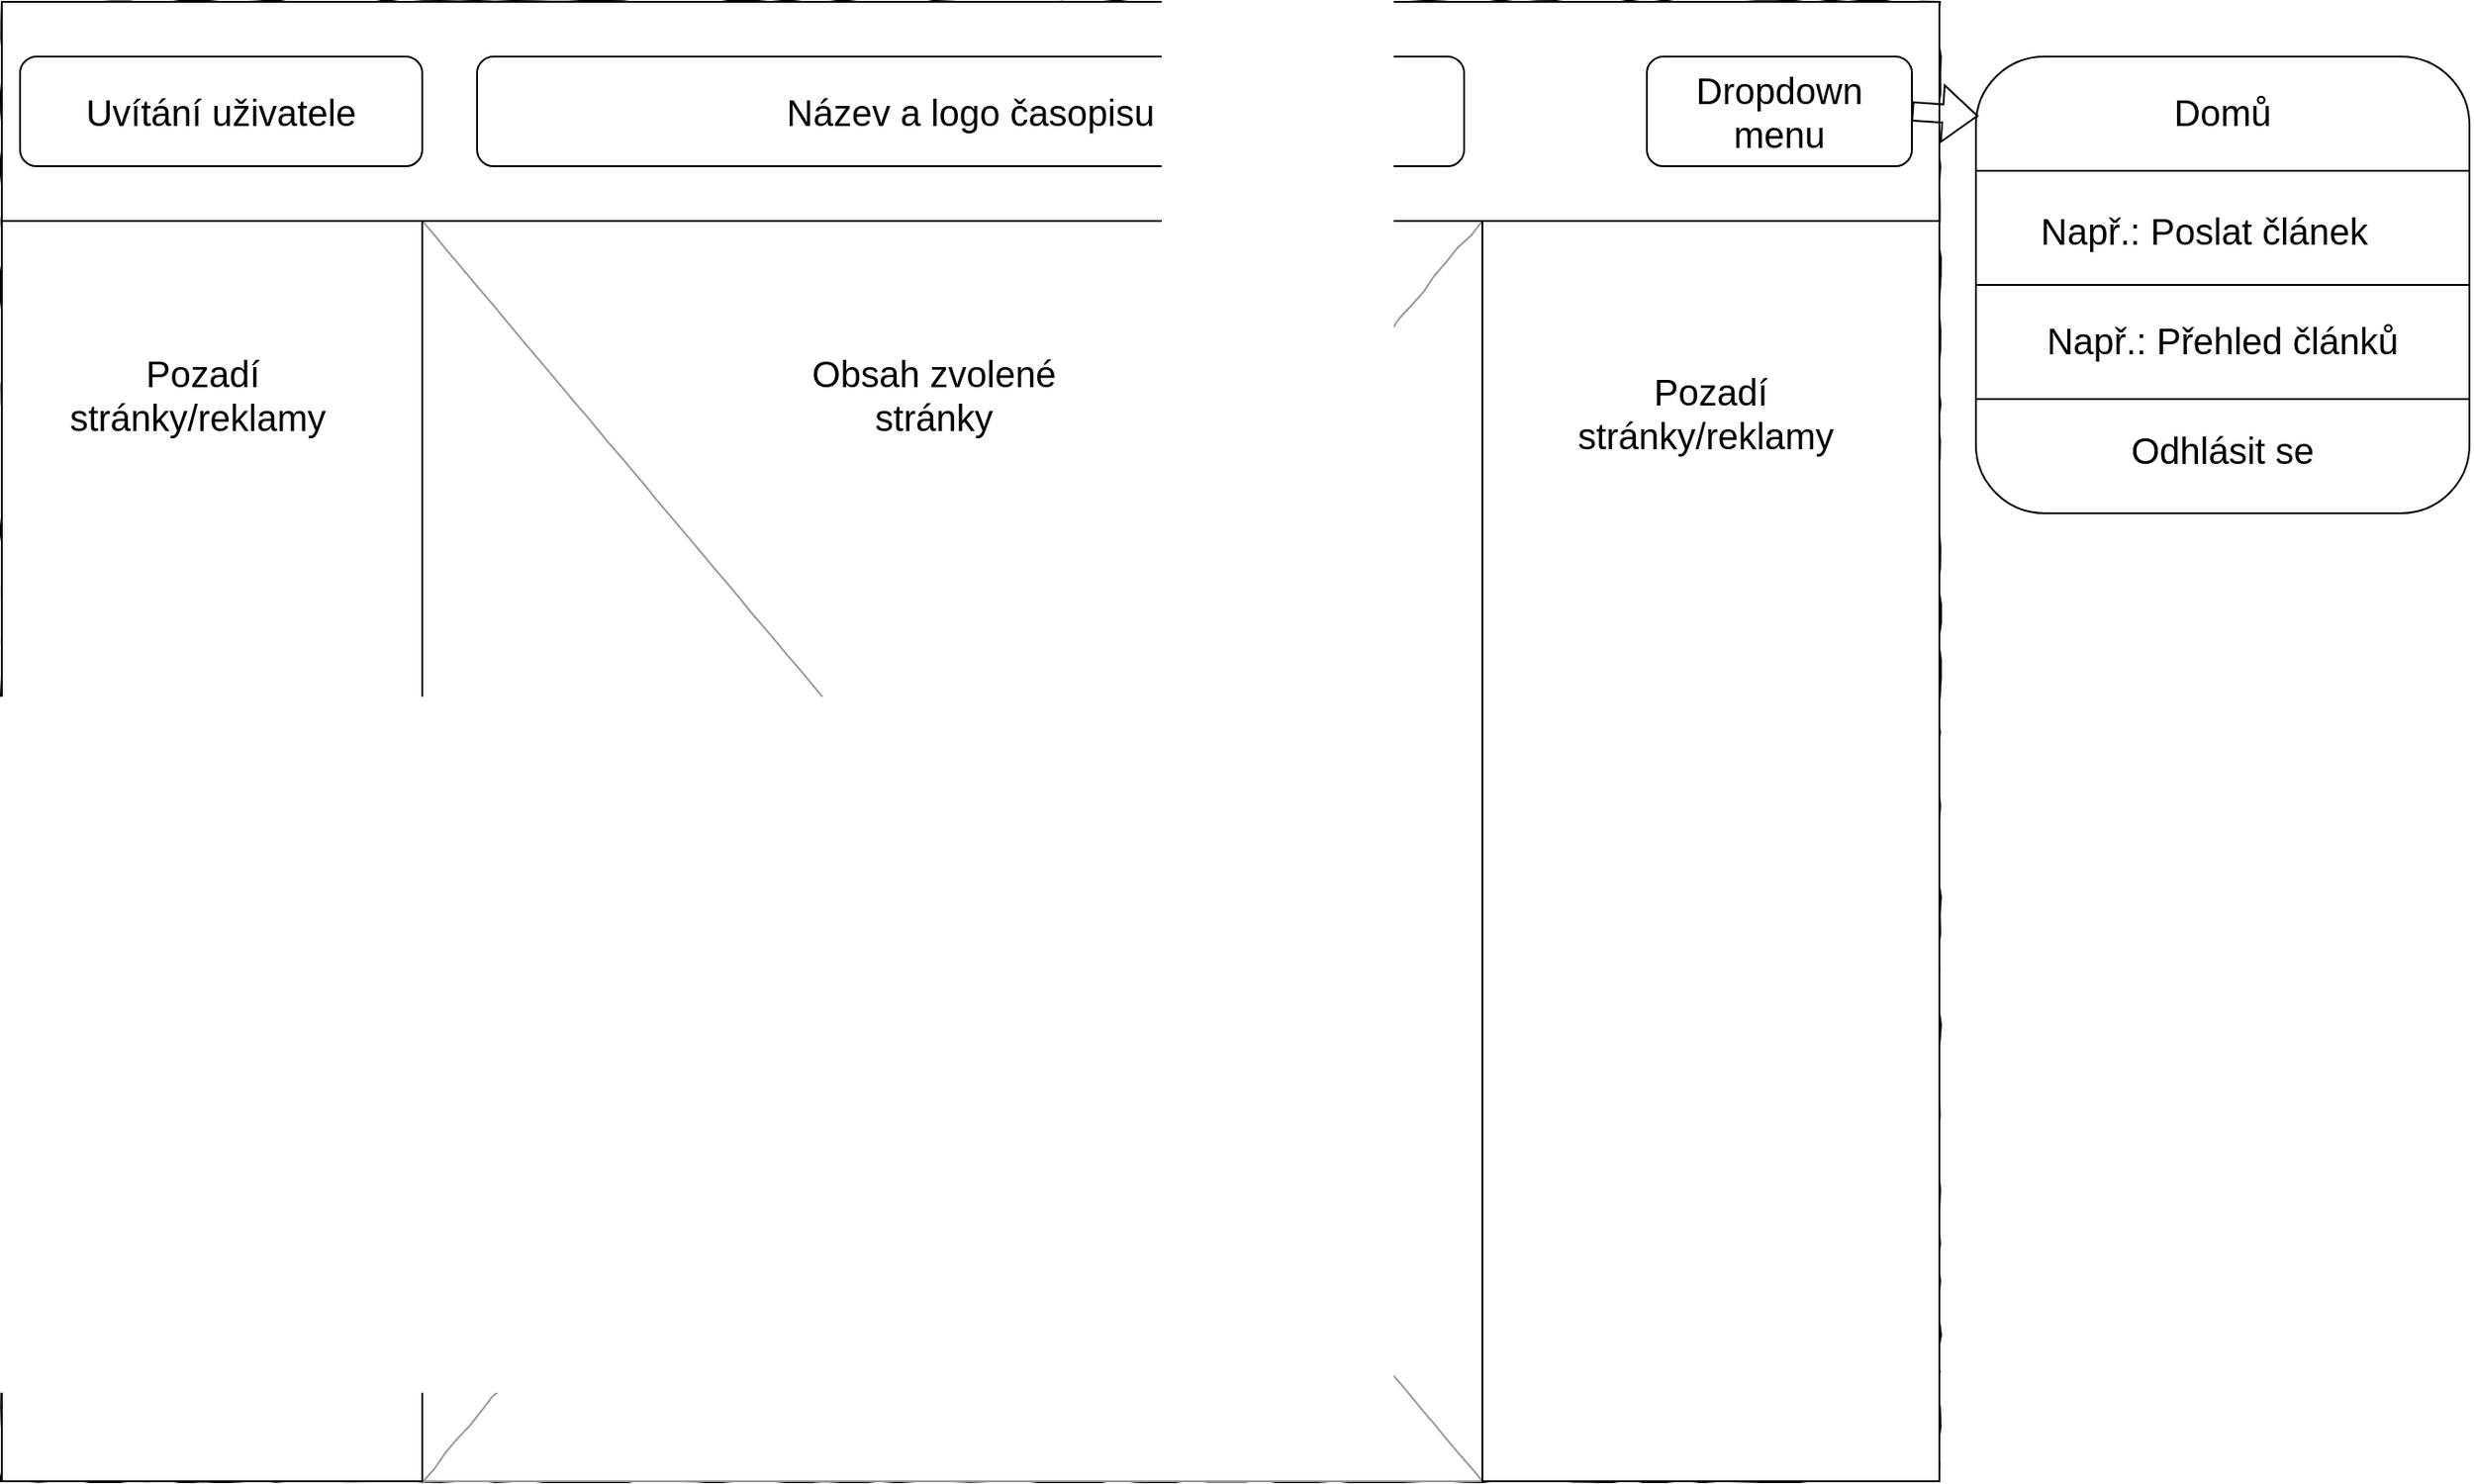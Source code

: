 <mxfile version="20.4.2" type="device"><diagram name="Page-1" id="03018318-947c-dd8e-b7a3-06fadd420f32"><mxGraphModel dx="1736" dy="964" grid="1" gridSize="10" guides="1" tooltips="1" connect="1" arrows="1" fold="1" page="1" pageScale="1" pageWidth="1100" pageHeight="850" background="none" math="0" shadow="0"><root><mxCell id="0"/><mxCell id="1" parent="0"/><mxCell id="677b7b8949515195-1" value="" style="whiteSpace=wrap;html=1;rounded=0;shadow=0;labelBackgroundColor=none;strokeColor=#000000;strokeWidth=1;fillColor=none;fontFamily=Verdana;fontSize=12;fontColor=#000000;align=center;comic=1;" parent="1" vertex="1"><mxGeometry x="20" y="20" width="1060" height="810" as="geometry"/></mxCell><mxCell id="677b7b8949515195-16" value="" style="verticalLabelPosition=bottom;shadow=0;dashed=0;align=center;html=1;verticalAlign=top;strokeWidth=1;shape=mxgraph.mockup.graphics.simpleIcon;strokeColor=#999999;rounded=0;labelBackgroundColor=none;fontFamily=Verdana;fontSize=14;fontColor=#000000;comic=1;" parent="1" vertex="1"><mxGeometry x="250" y="140" width="580" height="690" as="geometry"/></mxCell><mxCell id="LDI-hNg2wBEP75HFSwim-13" value="" style="rounded=0;whiteSpace=wrap;html=1;" vertex="1" parent="1"><mxGeometry x="20" y="20" width="1060" height="120" as="geometry"/></mxCell><mxCell id="LDI-hNg2wBEP75HFSwim-15" value="" style="rounded=0;whiteSpace=wrap;html=1;" vertex="1" parent="1"><mxGeometry x="20" y="140" width="230" height="690" as="geometry"/></mxCell><mxCell id="LDI-hNg2wBEP75HFSwim-16" value="" style="rounded=0;whiteSpace=wrap;html=1;" vertex="1" parent="1"><mxGeometry x="830" y="140" width="250" height="690" as="geometry"/></mxCell><mxCell id="LDI-hNg2wBEP75HFSwim-17" value="&lt;font style=&quot;font-size: 20px;&quot;&gt;Uvítání uživatele&lt;/font&gt;" style="rounded=1;whiteSpace=wrap;html=1;" vertex="1" parent="1"><mxGeometry x="30" y="50" width="220" height="60" as="geometry"/></mxCell><mxCell id="LDI-hNg2wBEP75HFSwim-19" value="&lt;font style=&quot;font-size: 20px;&quot;&gt;Název a logo časopisu&lt;/font&gt;" style="rounded=1;whiteSpace=wrap;html=1;" vertex="1" parent="1"><mxGeometry x="280" y="50" width="540" height="60" as="geometry"/></mxCell><mxCell id="LDI-hNg2wBEP75HFSwim-21" value="&lt;font style=&quot;font-size: 20px;&quot;&gt;Dropdown menu&lt;/font&gt;" style="rounded=1;whiteSpace=wrap;html=1;" vertex="1" parent="1"><mxGeometry x="920" y="50" width="145" height="60" as="geometry"/></mxCell><mxCell id="LDI-hNg2wBEP75HFSwim-22" value="" style="rounded=1;whiteSpace=wrap;html=1;fontSize=20;" vertex="1" parent="1"><mxGeometry x="1100" y="50" width="270" height="250" as="geometry"/></mxCell><mxCell id="LDI-hNg2wBEP75HFSwim-23" value="" style="shape=flexArrow;endArrow=classic;html=1;rounded=0;fontSize=20;exitX=1;exitY=0.5;exitDx=0;exitDy=0;entryX=0.005;entryY=0.13;entryDx=0;entryDy=0;entryPerimeter=0;" edge="1" parent="1" source="LDI-hNg2wBEP75HFSwim-21" target="LDI-hNg2wBEP75HFSwim-22"><mxGeometry width="50" height="50" relative="1" as="geometry"><mxPoint x="1070" y="280" as="sourcePoint"/><mxPoint x="1120" y="230" as="targetPoint"/></mxGeometry></mxCell><mxCell id="LDI-hNg2wBEP75HFSwim-25" value="" style="endArrow=none;html=1;rounded=0;fontSize=20;entryX=1;entryY=0.25;entryDx=0;entryDy=0;exitX=0;exitY=0.25;exitDx=0;exitDy=0;" edge="1" parent="1" source="LDI-hNg2wBEP75HFSwim-22" target="LDI-hNg2wBEP75HFSwim-22"><mxGeometry width="50" height="50" relative="1" as="geometry"><mxPoint x="1070" y="280" as="sourcePoint"/><mxPoint x="1120" y="230" as="targetPoint"/></mxGeometry></mxCell><mxCell id="LDI-hNg2wBEP75HFSwim-26" value="" style="endArrow=none;html=1;rounded=0;fontSize=20;entryX=1;entryY=0.5;entryDx=0;entryDy=0;exitX=0;exitY=0.5;exitDx=0;exitDy=0;" edge="1" parent="1" source="LDI-hNg2wBEP75HFSwim-22" target="LDI-hNg2wBEP75HFSwim-22"><mxGeometry width="50" height="50" relative="1" as="geometry"><mxPoint x="1110" y="122.5" as="sourcePoint"/><mxPoint x="1380" y="122.5" as="targetPoint"/></mxGeometry></mxCell><mxCell id="LDI-hNg2wBEP75HFSwim-27" value="" style="endArrow=none;html=1;rounded=0;fontSize=20;entryX=1;entryY=0.75;entryDx=0;entryDy=0;exitX=0;exitY=0.75;exitDx=0;exitDy=0;" edge="1" parent="1" source="LDI-hNg2wBEP75HFSwim-22" target="LDI-hNg2wBEP75HFSwim-22"><mxGeometry width="50" height="50" relative="1" as="geometry"><mxPoint x="1110" y="185" as="sourcePoint"/><mxPoint x="1380" y="185" as="targetPoint"/></mxGeometry></mxCell><mxCell id="LDI-hNg2wBEP75HFSwim-28" value="Domů" style="text;html=1;strokeColor=none;fillColor=none;align=center;verticalAlign=middle;whiteSpace=wrap;rounded=0;fontSize=20;" vertex="1" parent="1"><mxGeometry x="1205" y="65" width="60" height="30" as="geometry"/></mxCell><mxCell id="LDI-hNg2wBEP75HFSwim-29" value="Např.: Poslat článek" style="text;html=1;strokeColor=none;fillColor=none;align=center;verticalAlign=middle;whiteSpace=wrap;rounded=0;fontSize=20;" vertex="1" parent="1"><mxGeometry x="1110" y="130" width="230" height="30" as="geometry"/></mxCell><mxCell id="LDI-hNg2wBEP75HFSwim-30" value="Např.: Přehled článků" style="text;html=1;strokeColor=none;fillColor=none;align=center;verticalAlign=middle;whiteSpace=wrap;rounded=0;fontSize=20;" vertex="1" parent="1"><mxGeometry x="1130" y="190" width="210" height="30" as="geometry"/></mxCell><mxCell id="LDI-hNg2wBEP75HFSwim-31" value="Odhlásit se" style="text;html=1;strokeColor=none;fillColor=none;align=center;verticalAlign=middle;whiteSpace=wrap;rounded=0;fontSize=20;" vertex="1" parent="1"><mxGeometry x="1140" y="250" width="190" height="30" as="geometry"/></mxCell><mxCell id="LDI-hNg2wBEP75HFSwim-32" value="Pozadí stránky/reklamy&amp;nbsp;" style="text;html=1;strokeColor=none;fillColor=none;align=center;verticalAlign=middle;whiteSpace=wrap;rounded=0;fontSize=20;" vertex="1" parent="1"><mxGeometry x="50" y="210" width="160" height="50" as="geometry"/></mxCell><mxCell id="LDI-hNg2wBEP75HFSwim-33" value="Pozadí stránky/reklamy&amp;nbsp;" style="text;html=1;strokeColor=none;fillColor=none;align=center;verticalAlign=middle;whiteSpace=wrap;rounded=0;fontSize=20;" vertex="1" parent="1"><mxGeometry x="875" y="220" width="160" height="50" as="geometry"/></mxCell><mxCell id="LDI-hNg2wBEP75HFSwim-34" value="Obsah zvolené stránky" style="text;html=1;strokeColor=none;fillColor=none;align=center;verticalAlign=middle;whiteSpace=wrap;rounded=0;fontSize=20;" vertex="1" parent="1"><mxGeometry x="450" y="210" width="160" height="50" as="geometry"/></mxCell></root></mxGraphModel></diagram></mxfile>